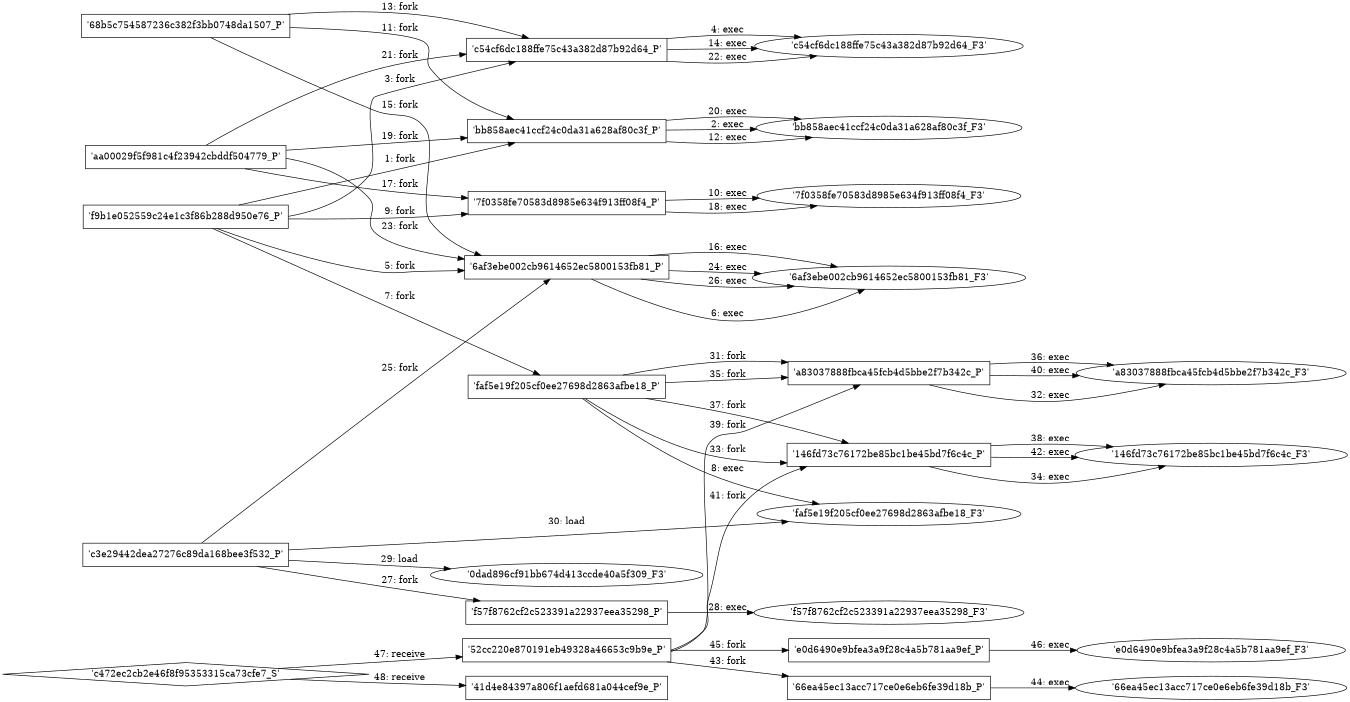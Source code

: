 digraph "D:\Learning\Paper\apt\基于CTI的攻击预警\Dataset\攻击图\ASGfromALLCTI\Detecting reflective DLL loading with Windows Defender ATP.dot" {
rankdir="LR"
size="9"
fixedsize="false"
splines="true"
nodesep=0.3
ranksep=0
fontsize=10
overlap="scalexy"
engine= "neato"
	"'f9b1e052559c24e1c3f86b288d950e76_P'" [node_type=Process shape=box]
	"'bb858aec41ccf24c0da31a628af80c3f_P'" [node_type=Process shape=box]
	"'f9b1e052559c24e1c3f86b288d950e76_P'" -> "'bb858aec41ccf24c0da31a628af80c3f_P'" [label="1: fork"]
	"'bb858aec41ccf24c0da31a628af80c3f_P'" [node_type=Process shape=box]
	"'bb858aec41ccf24c0da31a628af80c3f_F3'" [node_type=File shape=ellipse]
	"'bb858aec41ccf24c0da31a628af80c3f_P'" -> "'bb858aec41ccf24c0da31a628af80c3f_F3'" [label="2: exec"]
	"'f9b1e052559c24e1c3f86b288d950e76_P'" [node_type=Process shape=box]
	"'c54cf6dc188ffe75c43a382d87b92d64_P'" [node_type=Process shape=box]
	"'f9b1e052559c24e1c3f86b288d950e76_P'" -> "'c54cf6dc188ffe75c43a382d87b92d64_P'" [label="3: fork"]
	"'c54cf6dc188ffe75c43a382d87b92d64_P'" [node_type=Process shape=box]
	"'c54cf6dc188ffe75c43a382d87b92d64_F3'" [node_type=File shape=ellipse]
	"'c54cf6dc188ffe75c43a382d87b92d64_P'" -> "'c54cf6dc188ffe75c43a382d87b92d64_F3'" [label="4: exec"]
	"'f9b1e052559c24e1c3f86b288d950e76_P'" [node_type=Process shape=box]
	"'6af3ebe002cb9614652ec5800153fb81_P'" [node_type=Process shape=box]
	"'f9b1e052559c24e1c3f86b288d950e76_P'" -> "'6af3ebe002cb9614652ec5800153fb81_P'" [label="5: fork"]
	"'6af3ebe002cb9614652ec5800153fb81_P'" [node_type=Process shape=box]
	"'6af3ebe002cb9614652ec5800153fb81_F3'" [node_type=File shape=ellipse]
	"'6af3ebe002cb9614652ec5800153fb81_P'" -> "'6af3ebe002cb9614652ec5800153fb81_F3'" [label="6: exec"]
	"'f9b1e052559c24e1c3f86b288d950e76_P'" [node_type=Process shape=box]
	"'faf5e19f205cf0ee27698d2863afbe18_P'" [node_type=Process shape=box]
	"'f9b1e052559c24e1c3f86b288d950e76_P'" -> "'faf5e19f205cf0ee27698d2863afbe18_P'" [label="7: fork"]
	"'faf5e19f205cf0ee27698d2863afbe18_P'" [node_type=Process shape=box]
	"'faf5e19f205cf0ee27698d2863afbe18_F3'" [node_type=File shape=ellipse]
	"'faf5e19f205cf0ee27698d2863afbe18_P'" -> "'faf5e19f205cf0ee27698d2863afbe18_F3'" [label="8: exec"]
	"'f9b1e052559c24e1c3f86b288d950e76_P'" [node_type=Process shape=box]
	"'7f0358fe70583d8985e634f913ff08f4_P'" [node_type=Process shape=box]
	"'f9b1e052559c24e1c3f86b288d950e76_P'" -> "'7f0358fe70583d8985e634f913ff08f4_P'" [label="9: fork"]
	"'7f0358fe70583d8985e634f913ff08f4_P'" [node_type=Process shape=box]
	"'7f0358fe70583d8985e634f913ff08f4_F3'" [node_type=File shape=ellipse]
	"'7f0358fe70583d8985e634f913ff08f4_P'" -> "'7f0358fe70583d8985e634f913ff08f4_F3'" [label="10: exec"]
	"'68b5c754587236c382f3bb0748da1507_P'" [node_type=Process shape=box]
	"'bb858aec41ccf24c0da31a628af80c3f_P'" [node_type=Process shape=box]
	"'68b5c754587236c382f3bb0748da1507_P'" -> "'bb858aec41ccf24c0da31a628af80c3f_P'" [label="11: fork"]
	"'bb858aec41ccf24c0da31a628af80c3f_P'" [node_type=Process shape=box]
	"'bb858aec41ccf24c0da31a628af80c3f_F3'" [node_type=File shape=ellipse]
	"'bb858aec41ccf24c0da31a628af80c3f_P'" -> "'bb858aec41ccf24c0da31a628af80c3f_F3'" [label="12: exec"]
	"'68b5c754587236c382f3bb0748da1507_P'" [node_type=Process shape=box]
	"'c54cf6dc188ffe75c43a382d87b92d64_P'" [node_type=Process shape=box]
	"'68b5c754587236c382f3bb0748da1507_P'" -> "'c54cf6dc188ffe75c43a382d87b92d64_P'" [label="13: fork"]
	"'c54cf6dc188ffe75c43a382d87b92d64_P'" [node_type=Process shape=box]
	"'c54cf6dc188ffe75c43a382d87b92d64_F3'" [node_type=File shape=ellipse]
	"'c54cf6dc188ffe75c43a382d87b92d64_P'" -> "'c54cf6dc188ffe75c43a382d87b92d64_F3'" [label="14: exec"]
	"'68b5c754587236c382f3bb0748da1507_P'" [node_type=Process shape=box]
	"'6af3ebe002cb9614652ec5800153fb81_P'" [node_type=Process shape=box]
	"'68b5c754587236c382f3bb0748da1507_P'" -> "'6af3ebe002cb9614652ec5800153fb81_P'" [label="15: fork"]
	"'6af3ebe002cb9614652ec5800153fb81_P'" [node_type=Process shape=box]
	"'6af3ebe002cb9614652ec5800153fb81_F3'" [node_type=File shape=ellipse]
	"'6af3ebe002cb9614652ec5800153fb81_P'" -> "'6af3ebe002cb9614652ec5800153fb81_F3'" [label="16: exec"]
	"'aa00029f5f981c4f23942cbddf504779_P'" [node_type=Process shape=box]
	"'7f0358fe70583d8985e634f913ff08f4_P'" [node_type=Process shape=box]
	"'aa00029f5f981c4f23942cbddf504779_P'" -> "'7f0358fe70583d8985e634f913ff08f4_P'" [label="17: fork"]
	"'7f0358fe70583d8985e634f913ff08f4_P'" [node_type=Process shape=box]
	"'7f0358fe70583d8985e634f913ff08f4_F3'" [node_type=File shape=ellipse]
	"'7f0358fe70583d8985e634f913ff08f4_P'" -> "'7f0358fe70583d8985e634f913ff08f4_F3'" [label="18: exec"]
	"'aa00029f5f981c4f23942cbddf504779_P'" [node_type=Process shape=box]
	"'bb858aec41ccf24c0da31a628af80c3f_P'" [node_type=Process shape=box]
	"'aa00029f5f981c4f23942cbddf504779_P'" -> "'bb858aec41ccf24c0da31a628af80c3f_P'" [label="19: fork"]
	"'bb858aec41ccf24c0da31a628af80c3f_P'" [node_type=Process shape=box]
	"'bb858aec41ccf24c0da31a628af80c3f_F3'" [node_type=File shape=ellipse]
	"'bb858aec41ccf24c0da31a628af80c3f_P'" -> "'bb858aec41ccf24c0da31a628af80c3f_F3'" [label="20: exec"]
	"'aa00029f5f981c4f23942cbddf504779_P'" [node_type=Process shape=box]
	"'c54cf6dc188ffe75c43a382d87b92d64_P'" [node_type=Process shape=box]
	"'aa00029f5f981c4f23942cbddf504779_P'" -> "'c54cf6dc188ffe75c43a382d87b92d64_P'" [label="21: fork"]
	"'c54cf6dc188ffe75c43a382d87b92d64_P'" [node_type=Process shape=box]
	"'c54cf6dc188ffe75c43a382d87b92d64_F3'" [node_type=File shape=ellipse]
	"'c54cf6dc188ffe75c43a382d87b92d64_P'" -> "'c54cf6dc188ffe75c43a382d87b92d64_F3'" [label="22: exec"]
	"'aa00029f5f981c4f23942cbddf504779_P'" [node_type=Process shape=box]
	"'6af3ebe002cb9614652ec5800153fb81_P'" [node_type=Process shape=box]
	"'aa00029f5f981c4f23942cbddf504779_P'" -> "'6af3ebe002cb9614652ec5800153fb81_P'" [label="23: fork"]
	"'6af3ebe002cb9614652ec5800153fb81_P'" [node_type=Process shape=box]
	"'6af3ebe002cb9614652ec5800153fb81_F3'" [node_type=File shape=ellipse]
	"'6af3ebe002cb9614652ec5800153fb81_P'" -> "'6af3ebe002cb9614652ec5800153fb81_F3'" [label="24: exec"]
	"'c3e29442dea27276c89da168bee3f532_P'" [node_type=Process shape=box]
	"'6af3ebe002cb9614652ec5800153fb81_P'" [node_type=Process shape=box]
	"'c3e29442dea27276c89da168bee3f532_P'" -> "'6af3ebe002cb9614652ec5800153fb81_P'" [label="25: fork"]
	"'6af3ebe002cb9614652ec5800153fb81_P'" [node_type=Process shape=box]
	"'6af3ebe002cb9614652ec5800153fb81_F3'" [node_type=File shape=ellipse]
	"'6af3ebe002cb9614652ec5800153fb81_P'" -> "'6af3ebe002cb9614652ec5800153fb81_F3'" [label="26: exec"]
	"'c3e29442dea27276c89da168bee3f532_P'" [node_type=Process shape=box]
	"'f57f8762cf2c523391a22937eea35298_P'" [node_type=Process shape=box]
	"'c3e29442dea27276c89da168bee3f532_P'" -> "'f57f8762cf2c523391a22937eea35298_P'" [label="27: fork"]
	"'f57f8762cf2c523391a22937eea35298_P'" [node_type=Process shape=box]
	"'f57f8762cf2c523391a22937eea35298_F3'" [node_type=File shape=ellipse]
	"'f57f8762cf2c523391a22937eea35298_P'" -> "'f57f8762cf2c523391a22937eea35298_F3'" [label="28: exec"]
	"'0dad896cf91bb674d413ccde40a5f309_F3'" [node_type=file shape=ellipse]
	"'c3e29442dea27276c89da168bee3f532_P'" [node_type=Process shape=box]
	"'c3e29442dea27276c89da168bee3f532_P'" -> "'0dad896cf91bb674d413ccde40a5f309_F3'" [label="29: load"]
	"'faf5e19f205cf0ee27698d2863afbe18_F3'" [node_type=file shape=ellipse]
	"'c3e29442dea27276c89da168bee3f532_P'" [node_type=Process shape=box]
	"'c3e29442dea27276c89da168bee3f532_P'" -> "'faf5e19f205cf0ee27698d2863afbe18_F3'" [label="30: load"]
	"'faf5e19f205cf0ee27698d2863afbe18_P'" [node_type=Process shape=box]
	"'a83037888fbca45fcb4d5bbe2f7b342c_P'" [node_type=Process shape=box]
	"'faf5e19f205cf0ee27698d2863afbe18_P'" -> "'a83037888fbca45fcb4d5bbe2f7b342c_P'" [label="31: fork"]
	"'a83037888fbca45fcb4d5bbe2f7b342c_P'" [node_type=Process shape=box]
	"'a83037888fbca45fcb4d5bbe2f7b342c_F3'" [node_type=File shape=ellipse]
	"'a83037888fbca45fcb4d5bbe2f7b342c_P'" -> "'a83037888fbca45fcb4d5bbe2f7b342c_F3'" [label="32: exec"]
	"'faf5e19f205cf0ee27698d2863afbe18_P'" [node_type=Process shape=box]
	"'146fd73c76172be85bc1be45bd7f6c4c_P'" [node_type=Process shape=box]
	"'faf5e19f205cf0ee27698d2863afbe18_P'" -> "'146fd73c76172be85bc1be45bd7f6c4c_P'" [label="33: fork"]
	"'146fd73c76172be85bc1be45bd7f6c4c_P'" [node_type=Process shape=box]
	"'146fd73c76172be85bc1be45bd7f6c4c_F3'" [node_type=File shape=ellipse]
	"'146fd73c76172be85bc1be45bd7f6c4c_P'" -> "'146fd73c76172be85bc1be45bd7f6c4c_F3'" [label="34: exec"]
	"'faf5e19f205cf0ee27698d2863afbe18_P'" [node_type=Process shape=box]
	"'a83037888fbca45fcb4d5bbe2f7b342c_P'" [node_type=Process shape=box]
	"'faf5e19f205cf0ee27698d2863afbe18_P'" -> "'a83037888fbca45fcb4d5bbe2f7b342c_P'" [label="35: fork"]
	"'a83037888fbca45fcb4d5bbe2f7b342c_P'" [node_type=Process shape=box]
	"'a83037888fbca45fcb4d5bbe2f7b342c_F3'" [node_type=File shape=ellipse]
	"'a83037888fbca45fcb4d5bbe2f7b342c_P'" -> "'a83037888fbca45fcb4d5bbe2f7b342c_F3'" [label="36: exec"]
	"'faf5e19f205cf0ee27698d2863afbe18_P'" [node_type=Process shape=box]
	"'146fd73c76172be85bc1be45bd7f6c4c_P'" [node_type=Process shape=box]
	"'faf5e19f205cf0ee27698d2863afbe18_P'" -> "'146fd73c76172be85bc1be45bd7f6c4c_P'" [label="37: fork"]
	"'146fd73c76172be85bc1be45bd7f6c4c_P'" [node_type=Process shape=box]
	"'146fd73c76172be85bc1be45bd7f6c4c_F3'" [node_type=File shape=ellipse]
	"'146fd73c76172be85bc1be45bd7f6c4c_P'" -> "'146fd73c76172be85bc1be45bd7f6c4c_F3'" [label="38: exec"]
	"'52cc220e870191eb49328a46653c9b9e_P'" [node_type=Process shape=box]
	"'a83037888fbca45fcb4d5bbe2f7b342c_P'" [node_type=Process shape=box]
	"'52cc220e870191eb49328a46653c9b9e_P'" -> "'a83037888fbca45fcb4d5bbe2f7b342c_P'" [label="39: fork"]
	"'a83037888fbca45fcb4d5bbe2f7b342c_P'" [node_type=Process shape=box]
	"'a83037888fbca45fcb4d5bbe2f7b342c_F3'" [node_type=File shape=ellipse]
	"'a83037888fbca45fcb4d5bbe2f7b342c_P'" -> "'a83037888fbca45fcb4d5bbe2f7b342c_F3'" [label="40: exec"]
	"'52cc220e870191eb49328a46653c9b9e_P'" [node_type=Process shape=box]
	"'146fd73c76172be85bc1be45bd7f6c4c_P'" [node_type=Process shape=box]
	"'52cc220e870191eb49328a46653c9b9e_P'" -> "'146fd73c76172be85bc1be45bd7f6c4c_P'" [label="41: fork"]
	"'146fd73c76172be85bc1be45bd7f6c4c_P'" [node_type=Process shape=box]
	"'146fd73c76172be85bc1be45bd7f6c4c_F3'" [node_type=File shape=ellipse]
	"'146fd73c76172be85bc1be45bd7f6c4c_P'" -> "'146fd73c76172be85bc1be45bd7f6c4c_F3'" [label="42: exec"]
	"'52cc220e870191eb49328a46653c9b9e_P'" [node_type=Process shape=box]
	"'66ea45ec13acc717ce0e6eb6fe39d18b_P'" [node_type=Process shape=box]
	"'52cc220e870191eb49328a46653c9b9e_P'" -> "'66ea45ec13acc717ce0e6eb6fe39d18b_P'" [label="43: fork"]
	"'66ea45ec13acc717ce0e6eb6fe39d18b_P'" [node_type=Process shape=box]
	"'66ea45ec13acc717ce0e6eb6fe39d18b_F3'" [node_type=File shape=ellipse]
	"'66ea45ec13acc717ce0e6eb6fe39d18b_P'" -> "'66ea45ec13acc717ce0e6eb6fe39d18b_F3'" [label="44: exec"]
	"'52cc220e870191eb49328a46653c9b9e_P'" [node_type=Process shape=box]
	"'e0d6490e9bfea3a9f28c4a5b781aa9ef_P'" [node_type=Process shape=box]
	"'52cc220e870191eb49328a46653c9b9e_P'" -> "'e0d6490e9bfea3a9f28c4a5b781aa9ef_P'" [label="45: fork"]
	"'e0d6490e9bfea3a9f28c4a5b781aa9ef_P'" [node_type=Process shape=box]
	"'e0d6490e9bfea3a9f28c4a5b781aa9ef_F3'" [node_type=File shape=ellipse]
	"'e0d6490e9bfea3a9f28c4a5b781aa9ef_P'" -> "'e0d6490e9bfea3a9f28c4a5b781aa9ef_F3'" [label="46: exec"]
	"'52cc220e870191eb49328a46653c9b9e_P'" [node_type=Process shape=box]
	"'c472ec2cb2e46f8f95353315ca73cfe7_S'" [node_type=Socket shape=diamond]
	"'c472ec2cb2e46f8f95353315ca73cfe7_S'" -> "'52cc220e870191eb49328a46653c9b9e_P'" [label="47: receive"]
	"'41d4e84397a806f1aefd681a044cef9e_P'" [node_type=Process shape=box]
	"'c472ec2cb2e46f8f95353315ca73cfe7_S'" [node_type=Socket shape=diamond]
	"'c472ec2cb2e46f8f95353315ca73cfe7_S'" -> "'41d4e84397a806f1aefd681a044cef9e_P'" [label="48: receive"]
}
